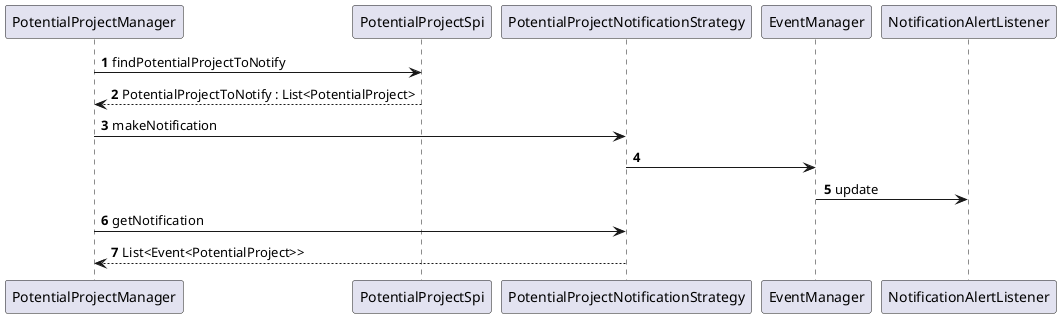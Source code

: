 @startuml
'https://plantuml.com/sequence-diagram

autonumber

PotentialProjectManager -> PotentialProjectSpi: findPotentialProjectToNotify
PotentialProjectManager <-- PotentialProjectSpi: PotentialProjectToNotify : List<PotentialProject>
PotentialProjectManager -> PotentialProjectNotificationStrategy : makeNotification
PotentialProjectNotificationStrategy -> EventManager
EventManager -> NotificationAlertListener : update
PotentialProjectManager -> PotentialProjectNotificationStrategy : getNotification
PotentialProjectManager <-- PotentialProjectNotificationStrategy : List<Event<PotentialProject>>
@enduml